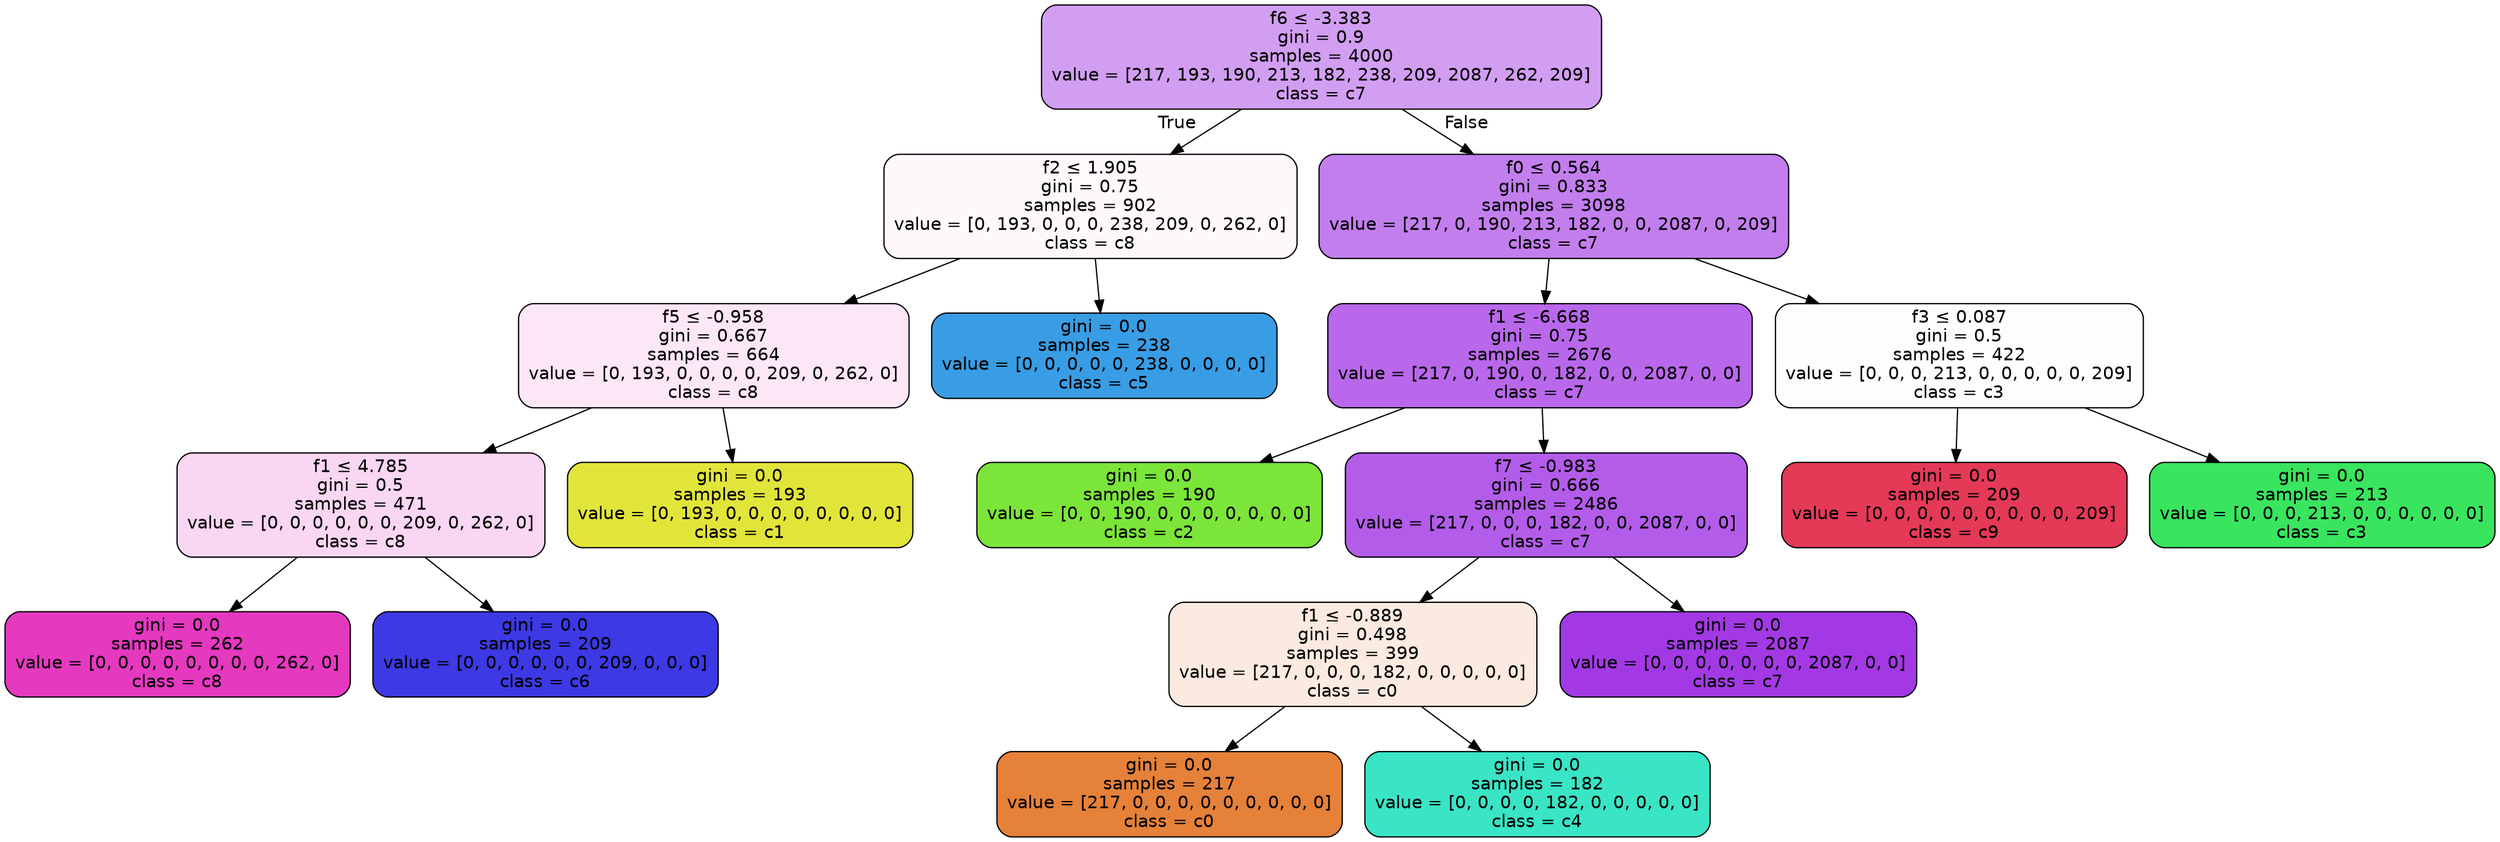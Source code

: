 digraph Tree {
node [shape=box, style="filled, rounded", color="black", fontname=helvetica] ;
edge [fontname=helvetica] ;
0 [label=<f6 &le; -3.383<br/>gini = 0.9<br/>samples = 4000<br/>value = [217, 193, 190, 213, 182, 238, 209, 2087, 262, 209]<br/>class = c7>, fillcolor="#a339e57c"] ;
1 [label=<f2 &le; 1.905<br/>gini = 0.75<br/>samples = 902<br/>value = [0, 193, 0, 0, 0, 238, 209, 0, 262, 0]<br/>class = c8>, fillcolor="#e539c009"] ;
0 -> 1 [labeldistance=2.5, labelangle=45, headlabel="True"] ;
2 [label=<f5 &le; -0.958<br/>gini = 0.667<br/>samples = 664<br/>value = [0, 193, 0, 0, 0, 0, 209, 0, 262, 0]<br/>class = c8>, fillcolor="#e539c01e"] ;
1 -> 2 ;
3 [label=<f1 &le; 4.785<br/>gini = 0.5<br/>samples = 471<br/>value = [0, 0, 0, 0, 0, 0, 209, 0, 262, 0]<br/>class = c8>, fillcolor="#e539c034"] ;
2 -> 3 ;
4 [label=<gini = 0.0<br/>samples = 262<br/>value = [0, 0, 0, 0, 0, 0, 0, 0, 262, 0]<br/>class = c8>, fillcolor="#e539c0ff"] ;
3 -> 4 ;
5 [label=<gini = 0.0<br/>samples = 209<br/>value = [0, 0, 0, 0, 0, 0, 209, 0, 0, 0]<br/>class = c6>, fillcolor="#3c39e5ff"] ;
3 -> 5 ;
6 [label=<gini = 0.0<br/>samples = 193<br/>value = [0, 193, 0, 0, 0, 0, 0, 0, 0, 0]<br/>class = c1>, fillcolor="#e2e539ff"] ;
2 -> 6 ;
7 [label=<gini = 0.0<br/>samples = 238<br/>value = [0, 0, 0, 0, 0, 238, 0, 0, 0, 0]<br/>class = c5>, fillcolor="#399de5ff"] ;
1 -> 7 ;
8 [label=<f0 &le; 0.564<br/>gini = 0.833<br/>samples = 3098<br/>value = [217, 0, 190, 213, 182, 0, 0, 2087, 0, 209]<br/>class = c7>, fillcolor="#a339e5a6"] ;
0 -> 8 [labeldistance=2.5, labelangle=-45, headlabel="False"] ;
9 [label=<f1 &le; -6.668<br/>gini = 0.75<br/>samples = 2676<br/>value = [217, 0, 190, 0, 182, 0, 0, 2087, 0, 0]<br/>class = c7>, fillcolor="#a339e5c2"] ;
8 -> 9 ;
10 [label=<gini = 0.0<br/>samples = 190<br/>value = [0, 0, 190, 0, 0, 0, 0, 0, 0, 0]<br/>class = c2>, fillcolor="#7be539ff"] ;
9 -> 10 ;
11 [label=<f7 &le; -0.983<br/>gini = 0.666<br/>samples = 2486<br/>value = [217, 0, 0, 0, 182, 0, 0, 2087, 0, 0]<br/>class = c7>, fillcolor="#a339e5d2"] ;
9 -> 11 ;
12 [label=<f1 &le; -0.889<br/>gini = 0.498<br/>samples = 399<br/>value = [217, 0, 0, 0, 182, 0, 0, 0, 0, 0]<br/>class = c0>, fillcolor="#e5813929"] ;
11 -> 12 ;
13 [label=<gini = 0.0<br/>samples = 217<br/>value = [217, 0, 0, 0, 0, 0, 0, 0, 0, 0]<br/>class = c0>, fillcolor="#e58139ff"] ;
12 -> 13 ;
14 [label=<gini = 0.0<br/>samples = 182<br/>value = [0, 0, 0, 0, 182, 0, 0, 0, 0, 0]<br/>class = c4>, fillcolor="#39e5c5ff"] ;
12 -> 14 ;
15 [label=<gini = 0.0<br/>samples = 2087<br/>value = [0, 0, 0, 0, 0, 0, 0, 2087, 0, 0]<br/>class = c7>, fillcolor="#a339e5ff"] ;
11 -> 15 ;
16 [label=<f3 &le; 0.087<br/>gini = 0.5<br/>samples = 422<br/>value = [0, 0, 0, 213, 0, 0, 0, 0, 0, 209]<br/>class = c3>, fillcolor="#39e55e05"] ;
8 -> 16 ;
17 [label=<gini = 0.0<br/>samples = 209<br/>value = [0, 0, 0, 0, 0, 0, 0, 0, 0, 209]<br/>class = c9>, fillcolor="#e53958ff"] ;
16 -> 17 ;
18 [label=<gini = 0.0<br/>samples = 213<br/>value = [0, 0, 0, 213, 0, 0, 0, 0, 0, 0]<br/>class = c3>, fillcolor="#39e55eff"] ;
16 -> 18 ;
}
